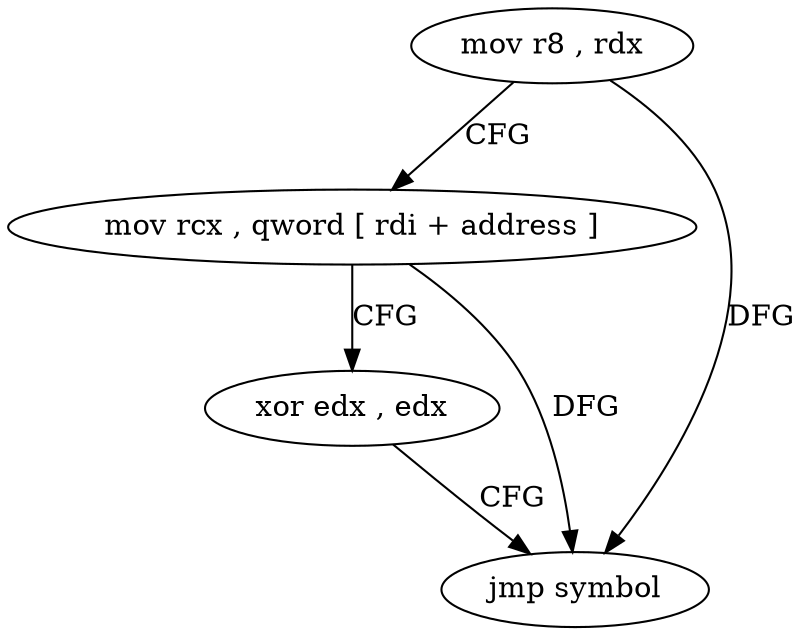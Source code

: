 digraph "func" {
"150272" [label = "mov r8 , rdx" ]
"150275" [label = "mov rcx , qword [ rdi + address ]" ]
"150279" [label = "xor edx , edx" ]
"150281" [label = "jmp symbol" ]
"150272" -> "150275" [ label = "CFG" ]
"150272" -> "150281" [ label = "DFG" ]
"150275" -> "150279" [ label = "CFG" ]
"150275" -> "150281" [ label = "DFG" ]
"150279" -> "150281" [ label = "CFG" ]
}
